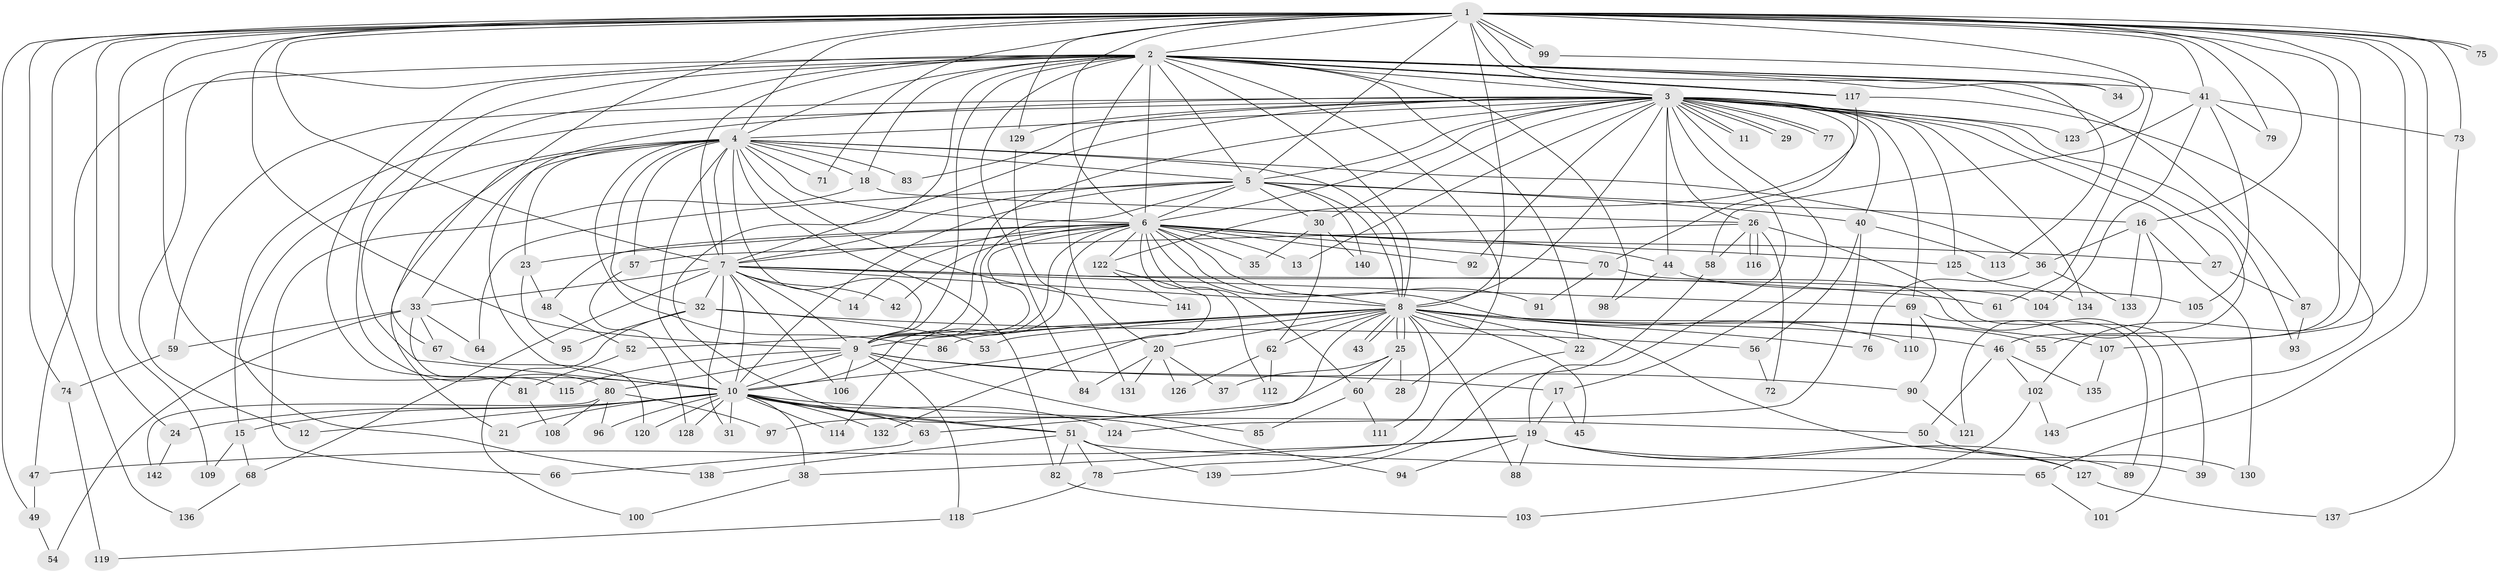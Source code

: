 // Generated by graph-tools (version 1.1) at 2025/25/03/09/25 03:25:41]
// undirected, 143 vertices, 311 edges
graph export_dot {
graph [start="1"]
  node [color=gray90,style=filled];
  1;
  2;
  3;
  4;
  5;
  6;
  7;
  8;
  9;
  10;
  11;
  12;
  13;
  14;
  15;
  16;
  17;
  18;
  19;
  20;
  21;
  22;
  23;
  24;
  25;
  26;
  27;
  28;
  29;
  30;
  31;
  32;
  33;
  34;
  35;
  36;
  37;
  38;
  39;
  40;
  41;
  42;
  43;
  44;
  45;
  46;
  47;
  48;
  49;
  50;
  51;
  52;
  53;
  54;
  55;
  56;
  57;
  58;
  59;
  60;
  61;
  62;
  63;
  64;
  65;
  66;
  67;
  68;
  69;
  70;
  71;
  72;
  73;
  74;
  75;
  76;
  77;
  78;
  79;
  80;
  81;
  82;
  83;
  84;
  85;
  86;
  87;
  88;
  89;
  90;
  91;
  92;
  93;
  94;
  95;
  96;
  97;
  98;
  99;
  100;
  101;
  102;
  103;
  104;
  105;
  106;
  107;
  108;
  109;
  110;
  111;
  112;
  113;
  114;
  115;
  116;
  117;
  118;
  119;
  120;
  121;
  122;
  123;
  124;
  125;
  126;
  127;
  128;
  129;
  130;
  131;
  132;
  133;
  134;
  135;
  136;
  137;
  138;
  139;
  140;
  141;
  142;
  143;
  1 -- 2;
  1 -- 3;
  1 -- 4;
  1 -- 5;
  1 -- 6;
  1 -- 7;
  1 -- 8;
  1 -- 9;
  1 -- 10;
  1 -- 16;
  1 -- 24;
  1 -- 34;
  1 -- 41;
  1 -- 49;
  1 -- 55;
  1 -- 61;
  1 -- 65;
  1 -- 67;
  1 -- 71;
  1 -- 73;
  1 -- 74;
  1 -- 75;
  1 -- 75;
  1 -- 79;
  1 -- 99;
  1 -- 99;
  1 -- 102;
  1 -- 107;
  1 -- 109;
  1 -- 129;
  1 -- 136;
  2 -- 3;
  2 -- 4;
  2 -- 5;
  2 -- 6;
  2 -- 7;
  2 -- 8;
  2 -- 9;
  2 -- 10;
  2 -- 12;
  2 -- 18;
  2 -- 20;
  2 -- 22;
  2 -- 28;
  2 -- 34;
  2 -- 41;
  2 -- 47;
  2 -- 80;
  2 -- 84;
  2 -- 87;
  2 -- 94;
  2 -- 98;
  2 -- 113;
  2 -- 115;
  2 -- 117;
  2 -- 117;
  3 -- 4;
  3 -- 5;
  3 -- 6;
  3 -- 7;
  3 -- 8;
  3 -- 9;
  3 -- 10;
  3 -- 11;
  3 -- 11;
  3 -- 13;
  3 -- 15;
  3 -- 17;
  3 -- 19;
  3 -- 26;
  3 -- 27;
  3 -- 29;
  3 -- 29;
  3 -- 30;
  3 -- 40;
  3 -- 44;
  3 -- 46;
  3 -- 59;
  3 -- 69;
  3 -- 70;
  3 -- 77;
  3 -- 77;
  3 -- 83;
  3 -- 92;
  3 -- 93;
  3 -- 123;
  3 -- 125;
  3 -- 129;
  3 -- 134;
  4 -- 5;
  4 -- 6;
  4 -- 7;
  4 -- 8;
  4 -- 9;
  4 -- 10;
  4 -- 18;
  4 -- 21;
  4 -- 23;
  4 -- 32;
  4 -- 33;
  4 -- 36;
  4 -- 57;
  4 -- 71;
  4 -- 82;
  4 -- 83;
  4 -- 86;
  4 -- 138;
  4 -- 141;
  5 -- 6;
  5 -- 7;
  5 -- 8;
  5 -- 9;
  5 -- 10;
  5 -- 16;
  5 -- 30;
  5 -- 40;
  5 -- 64;
  5 -- 140;
  6 -- 7;
  6 -- 8;
  6 -- 9;
  6 -- 10;
  6 -- 13;
  6 -- 14;
  6 -- 23;
  6 -- 27;
  6 -- 35;
  6 -- 42;
  6 -- 44;
  6 -- 48;
  6 -- 60;
  6 -- 70;
  6 -- 91;
  6 -- 92;
  6 -- 110;
  6 -- 112;
  6 -- 114;
  6 -- 122;
  6 -- 125;
  7 -- 8;
  7 -- 9;
  7 -- 10;
  7 -- 14;
  7 -- 31;
  7 -- 32;
  7 -- 33;
  7 -- 42;
  7 -- 61;
  7 -- 68;
  7 -- 69;
  7 -- 104;
  7 -- 106;
  8 -- 9;
  8 -- 10;
  8 -- 20;
  8 -- 22;
  8 -- 25;
  8 -- 25;
  8 -- 43;
  8 -- 43;
  8 -- 45;
  8 -- 46;
  8 -- 52;
  8 -- 53;
  8 -- 55;
  8 -- 62;
  8 -- 63;
  8 -- 76;
  8 -- 86;
  8 -- 88;
  8 -- 107;
  8 -- 111;
  8 -- 127;
  9 -- 10;
  9 -- 17;
  9 -- 80;
  9 -- 85;
  9 -- 90;
  9 -- 106;
  9 -- 115;
  9 -- 118;
  10 -- 12;
  10 -- 15;
  10 -- 21;
  10 -- 24;
  10 -- 31;
  10 -- 38;
  10 -- 50;
  10 -- 51;
  10 -- 51;
  10 -- 63;
  10 -- 96;
  10 -- 114;
  10 -- 120;
  10 -- 124;
  10 -- 128;
  10 -- 132;
  15 -- 68;
  15 -- 109;
  16 -- 36;
  16 -- 121;
  16 -- 130;
  16 -- 133;
  17 -- 19;
  17 -- 45;
  18 -- 26;
  18 -- 66;
  19 -- 38;
  19 -- 39;
  19 -- 47;
  19 -- 88;
  19 -- 89;
  19 -- 94;
  19 -- 127;
  20 -- 37;
  20 -- 84;
  20 -- 126;
  20 -- 131;
  22 -- 78;
  23 -- 48;
  23 -- 95;
  24 -- 142;
  25 -- 28;
  25 -- 37;
  25 -- 60;
  25 -- 97;
  26 -- 39;
  26 -- 57;
  26 -- 58;
  26 -- 72;
  26 -- 116;
  26 -- 116;
  27 -- 87;
  30 -- 35;
  30 -- 62;
  30 -- 140;
  32 -- 53;
  32 -- 56;
  32 -- 95;
  32 -- 100;
  33 -- 54;
  33 -- 59;
  33 -- 64;
  33 -- 67;
  33 -- 81;
  36 -- 76;
  36 -- 133;
  38 -- 100;
  40 -- 56;
  40 -- 113;
  40 -- 124;
  41 -- 58;
  41 -- 73;
  41 -- 79;
  41 -- 104;
  41 -- 105;
  44 -- 98;
  44 -- 105;
  46 -- 50;
  46 -- 102;
  46 -- 135;
  47 -- 49;
  48 -- 52;
  49 -- 54;
  50 -- 130;
  51 -- 65;
  51 -- 78;
  51 -- 82;
  51 -- 138;
  51 -- 139;
  52 -- 81;
  56 -- 72;
  57 -- 128;
  58 -- 139;
  59 -- 74;
  60 -- 85;
  60 -- 111;
  62 -- 112;
  62 -- 126;
  63 -- 66;
  65 -- 101;
  67 -- 120;
  68 -- 136;
  69 -- 89;
  69 -- 90;
  69 -- 110;
  70 -- 91;
  70 -- 101;
  73 -- 137;
  74 -- 119;
  78 -- 118;
  80 -- 96;
  80 -- 97;
  80 -- 108;
  80 -- 142;
  81 -- 108;
  82 -- 103;
  87 -- 93;
  90 -- 121;
  99 -- 123;
  102 -- 103;
  102 -- 143;
  107 -- 135;
  117 -- 122;
  117 -- 143;
  118 -- 119;
  122 -- 132;
  122 -- 141;
  125 -- 134;
  127 -- 137;
  129 -- 131;
}
